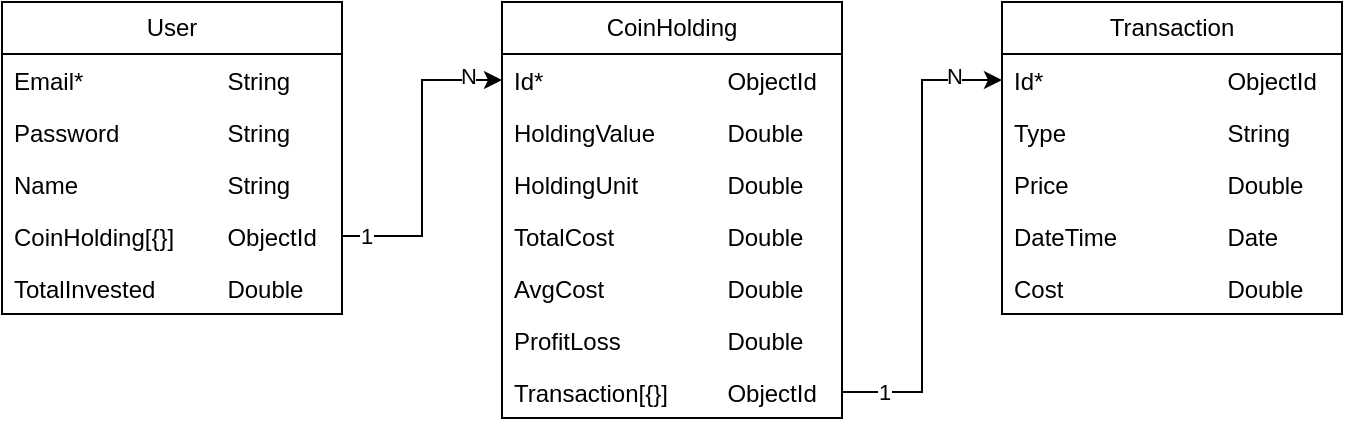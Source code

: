 <mxfile version="24.7.5" pages="2">
  <diagram name="database" id="_4Pdv6bVFEky_Y5m1cdI">
    <mxGraphModel dx="1434" dy="836" grid="1" gridSize="10" guides="1" tooltips="1" connect="1" arrows="1" fold="1" page="1" pageScale="1" pageWidth="850" pageHeight="1100" math="0" shadow="0">
      <root>
        <mxCell id="0" />
        <mxCell id="1" parent="0" />
        <mxCell id="v_em0j9-qU_CIVtAfDKQ-2" value="User" style="swimlane;fontStyle=0;childLayout=stackLayout;horizontal=1;startSize=26;fillColor=none;horizontalStack=0;resizeParent=1;resizeParentMax=0;resizeLast=0;collapsible=1;marginBottom=0;whiteSpace=wrap;html=1;" parent="1" vertex="1">
          <mxGeometry x="40" y="20" width="170" height="156" as="geometry">
            <mxRectangle x="40" y="20" width="70" height="30" as="alternateBounds" />
          </mxGeometry>
        </mxCell>
        <mxCell id="v_em0j9-qU_CIVtAfDKQ-4" value="Email*&lt;span style=&quot;white-space: pre;&quot;&gt;&#x9;&lt;/span&gt;&lt;span style=&quot;white-space: pre;&quot;&gt;&#x9;&lt;/span&gt;&lt;span style=&quot;white-space: pre;&quot;&gt;&#x9;&lt;/span&gt;String" style="text;strokeColor=none;fillColor=none;align=left;verticalAlign=top;spacingLeft=4;spacingRight=4;overflow=hidden;rotatable=0;points=[[0,0.5],[1,0.5]];portConstraint=eastwest;whiteSpace=wrap;html=1;" parent="v_em0j9-qU_CIVtAfDKQ-2" vertex="1">
          <mxGeometry y="26" width="170" height="26" as="geometry" />
        </mxCell>
        <mxCell id="v_em0j9-qU_CIVtAfDKQ-5" value="Password&lt;span style=&quot;white-space: pre;&quot;&gt;&#x9;&lt;/span&gt;&lt;span style=&quot;white-space: pre;&quot;&gt;&#x9;&lt;/span&gt;String" style="text;strokeColor=none;fillColor=none;align=left;verticalAlign=top;spacingLeft=4;spacingRight=4;overflow=hidden;rotatable=0;points=[[0,0.5],[1,0.5]];portConstraint=eastwest;whiteSpace=wrap;html=1;" parent="v_em0j9-qU_CIVtAfDKQ-2" vertex="1">
          <mxGeometry y="52" width="170" height="26" as="geometry" />
        </mxCell>
        <mxCell id="v_em0j9-qU_CIVtAfDKQ-6" value="Name&lt;span style=&quot;white-space: pre;&quot;&gt;&#x9;&lt;/span&gt;&lt;span style=&quot;white-space: pre;&quot;&gt;&#x9;&lt;/span&gt;&lt;span style=&quot;white-space: pre;&quot;&gt;&#x9;&lt;/span&gt;String" style="text;strokeColor=none;fillColor=none;align=left;verticalAlign=top;spacingLeft=4;spacingRight=4;overflow=hidden;rotatable=0;points=[[0,0.5],[1,0.5]];portConstraint=eastwest;whiteSpace=wrap;html=1;" parent="v_em0j9-qU_CIVtAfDKQ-2" vertex="1">
          <mxGeometry y="78" width="170" height="26" as="geometry" />
        </mxCell>
        <mxCell id="v_em0j9-qU_CIVtAfDKQ-7" value="CoinHolding[{}]&lt;span style=&quot;white-space: pre;&quot;&gt;&#x9;&lt;/span&gt;ObjectId" style="text;strokeColor=none;fillColor=none;align=left;verticalAlign=top;spacingLeft=4;spacingRight=4;overflow=hidden;rotatable=0;points=[[0,0.5],[1,0.5]];portConstraint=eastwest;whiteSpace=wrap;html=1;" parent="v_em0j9-qU_CIVtAfDKQ-2" vertex="1">
          <mxGeometry y="104" width="170" height="26" as="geometry" />
        </mxCell>
        <mxCell id="v_em0j9-qU_CIVtAfDKQ-32" value="TotalInvested&lt;span style=&quot;white-space: pre;&quot;&gt;&#x9;&lt;/span&gt;&lt;span style=&quot;white-space: pre;&quot;&gt;&#x9;&lt;/span&gt;Double" style="text;strokeColor=none;fillColor=none;align=left;verticalAlign=top;spacingLeft=4;spacingRight=4;overflow=hidden;rotatable=0;points=[[0,0.5],[1,0.5]];portConstraint=eastwest;whiteSpace=wrap;html=1;" parent="v_em0j9-qU_CIVtAfDKQ-2" vertex="1">
          <mxGeometry y="130" width="170" height="26" as="geometry" />
        </mxCell>
        <mxCell id="v_em0j9-qU_CIVtAfDKQ-8" value="CoinHolding" style="swimlane;fontStyle=0;childLayout=stackLayout;horizontal=1;startSize=26;fillColor=none;horizontalStack=0;resizeParent=1;resizeParentMax=0;resizeLast=0;collapsible=1;marginBottom=0;whiteSpace=wrap;html=1;" parent="1" vertex="1">
          <mxGeometry x="290" y="20" width="170" height="208" as="geometry">
            <mxRectangle x="40" y="20" width="70" height="30" as="alternateBounds" />
          </mxGeometry>
        </mxCell>
        <mxCell id="v_em0j9-qU_CIVtAfDKQ-9" value="Id*&lt;span style=&quot;white-space: pre;&quot;&gt;&#x9;&lt;/span&gt;&lt;span style=&quot;white-space: pre;&quot;&gt;&#x9;&lt;/span&gt;&lt;span style=&quot;white-space: pre;&quot;&gt;&#x9;&lt;/span&gt;&lt;span style=&quot;white-space: pre;&quot;&gt;&#x9;&lt;/span&gt;ObjectId" style="text;strokeColor=none;fillColor=none;align=left;verticalAlign=top;spacingLeft=4;spacingRight=4;overflow=hidden;rotatable=0;points=[[0,0.5],[1,0.5]];portConstraint=eastwest;whiteSpace=wrap;html=1;" parent="v_em0j9-qU_CIVtAfDKQ-8" vertex="1">
          <mxGeometry y="26" width="170" height="26" as="geometry" />
        </mxCell>
        <mxCell id="v_em0j9-qU_CIVtAfDKQ-13" value="HoldingValue&lt;span style=&quot;white-space: pre;&quot;&gt;&#x9;&lt;/span&gt;&lt;span style=&quot;white-space: pre;&quot;&gt;&#x9;&lt;/span&gt;Double" style="text;strokeColor=none;fillColor=none;align=left;verticalAlign=top;spacingLeft=4;spacingRight=4;overflow=hidden;rotatable=0;points=[[0,0.5],[1,0.5]];portConstraint=eastwest;whiteSpace=wrap;html=1;" parent="v_em0j9-qU_CIVtAfDKQ-8" vertex="1">
          <mxGeometry y="52" width="170" height="26" as="geometry" />
        </mxCell>
        <mxCell id="v_em0j9-qU_CIVtAfDKQ-14" value="HoldingUnit&lt;span style=&quot;white-space: pre;&quot;&gt;&#x9;&lt;/span&gt;&lt;span style=&quot;white-space: pre;&quot;&gt;&#x9;&lt;/span&gt;Double" style="text;strokeColor=none;fillColor=none;align=left;verticalAlign=top;spacingLeft=4;spacingRight=4;overflow=hidden;rotatable=0;points=[[0,0.5],[1,0.5]];portConstraint=eastwest;whiteSpace=wrap;html=1;" parent="v_em0j9-qU_CIVtAfDKQ-8" vertex="1">
          <mxGeometry y="78" width="170" height="26" as="geometry" />
        </mxCell>
        <mxCell id="v_em0j9-qU_CIVtAfDKQ-17" value="TotalCost&lt;span style=&quot;white-space: pre;&quot;&gt;&#x9;&lt;/span&gt;&lt;span style=&quot;white-space: pre;&quot;&gt;&#x9;&lt;/span&gt;&lt;span style=&quot;white-space: pre;&quot;&gt;&#x9;&lt;/span&gt;Double" style="text;strokeColor=none;fillColor=none;align=left;verticalAlign=top;spacingLeft=4;spacingRight=4;overflow=hidden;rotatable=0;points=[[0,0.5],[1,0.5]];portConstraint=eastwest;whiteSpace=wrap;html=1;" parent="v_em0j9-qU_CIVtAfDKQ-8" vertex="1">
          <mxGeometry y="104" width="170" height="26" as="geometry" />
        </mxCell>
        <mxCell id="v_em0j9-qU_CIVtAfDKQ-16" value="AvgCost&lt;span style=&quot;white-space: pre;&quot;&gt;&#x9;&lt;/span&gt;&lt;span style=&quot;white-space: pre;&quot;&gt;&#x9;&lt;/span&gt;&lt;span style=&quot;white-space: pre;&quot;&gt;&#x9;&lt;/span&gt;Double" style="text;strokeColor=none;fillColor=none;align=left;verticalAlign=top;spacingLeft=4;spacingRight=4;overflow=hidden;rotatable=0;points=[[0,0.5],[1,0.5]];portConstraint=eastwest;whiteSpace=wrap;html=1;" parent="v_em0j9-qU_CIVtAfDKQ-8" vertex="1">
          <mxGeometry y="130" width="170" height="26" as="geometry" />
        </mxCell>
        <mxCell id="v_em0j9-qU_CIVtAfDKQ-15" value="ProfitLoss&lt;span style=&quot;white-space: pre;&quot;&gt;&#x9;&lt;/span&gt;&lt;span style=&quot;white-space: pre;&quot;&gt;&#x9;&lt;/span&gt;Double" style="text;strokeColor=none;fillColor=none;align=left;verticalAlign=top;spacingLeft=4;spacingRight=4;overflow=hidden;rotatable=0;points=[[0,0.5],[1,0.5]];portConstraint=eastwest;whiteSpace=wrap;html=1;" parent="v_em0j9-qU_CIVtAfDKQ-8" vertex="1">
          <mxGeometry y="156" width="170" height="26" as="geometry" />
        </mxCell>
        <mxCell id="v_em0j9-qU_CIVtAfDKQ-18" value="Transaction[{}]&lt;span style=&quot;white-space: pre;&quot;&gt;&#x9;&lt;/span&gt;&lt;span style=&quot;white-space: pre;&quot;&gt;&#x9;&lt;/span&gt;ObjectId" style="text;strokeColor=none;fillColor=none;align=left;verticalAlign=top;spacingLeft=4;spacingRight=4;overflow=hidden;rotatable=0;points=[[0,0.5],[1,0.5]];portConstraint=eastwest;whiteSpace=wrap;html=1;" parent="v_em0j9-qU_CIVtAfDKQ-8" vertex="1">
          <mxGeometry y="182" width="170" height="26" as="geometry" />
        </mxCell>
        <mxCell id="v_em0j9-qU_CIVtAfDKQ-19" style="edgeStyle=orthogonalEdgeStyle;rounded=0;orthogonalLoop=1;jettySize=auto;html=1;exitX=1;exitY=0.5;exitDx=0;exitDy=0;entryX=0;entryY=0.5;entryDx=0;entryDy=0;" parent="1" source="v_em0j9-qU_CIVtAfDKQ-7" target="v_em0j9-qU_CIVtAfDKQ-9" edge="1">
          <mxGeometry relative="1" as="geometry" />
        </mxCell>
        <mxCell id="v_em0j9-qU_CIVtAfDKQ-20" value="1" style="edgeLabel;html=1;align=center;verticalAlign=middle;resizable=0;points=[];" parent="v_em0j9-qU_CIVtAfDKQ-19" vertex="1" connectable="0">
          <mxGeometry x="-0.854" y="3" relative="1" as="geometry">
            <mxPoint y="3" as="offset" />
          </mxGeometry>
        </mxCell>
        <mxCell id="v_em0j9-qU_CIVtAfDKQ-21" value="N" style="edgeLabel;html=1;align=center;verticalAlign=middle;resizable=0;points=[];" parent="v_em0j9-qU_CIVtAfDKQ-19" vertex="1" connectable="0">
          <mxGeometry x="0.716" y="2" relative="1" as="geometry">
            <mxPoint x="5" as="offset" />
          </mxGeometry>
        </mxCell>
        <mxCell id="v_em0j9-qU_CIVtAfDKQ-22" value="Transaction" style="swimlane;fontStyle=0;childLayout=stackLayout;horizontal=1;startSize=26;fillColor=none;horizontalStack=0;resizeParent=1;resizeParentMax=0;resizeLast=0;collapsible=1;marginBottom=0;whiteSpace=wrap;html=1;" parent="1" vertex="1">
          <mxGeometry x="540" y="20" width="170" height="156" as="geometry" />
        </mxCell>
        <mxCell id="v_em0j9-qU_CIVtAfDKQ-23" value="Id*&lt;span style=&quot;white-space: pre;&quot;&gt;&#x9;&lt;/span&gt;&lt;span style=&quot;white-space: pre;&quot;&gt;&#x9;&lt;/span&gt;&lt;span style=&quot;white-space: pre;&quot;&gt;&#x9;&lt;span style=&quot;white-space: pre;&quot;&gt;&#x9;&lt;/span&gt;ObjectId&lt;/span&gt;" style="text;strokeColor=none;fillColor=none;align=left;verticalAlign=top;spacingLeft=4;spacingRight=4;overflow=hidden;rotatable=0;points=[[0,0.5],[1,0.5]];portConstraint=eastwest;whiteSpace=wrap;html=1;" parent="v_em0j9-qU_CIVtAfDKQ-22" vertex="1">
          <mxGeometry y="26" width="170" height="26" as="geometry" />
        </mxCell>
        <mxCell id="v_em0j9-qU_CIVtAfDKQ-24" value="Type&lt;span style=&quot;white-space: pre;&quot;&gt;&#x9;&lt;/span&gt;&lt;span style=&quot;white-space: pre;&quot;&gt;&#x9;&lt;/span&gt;&lt;span style=&quot;white-space: pre;&quot;&gt;&#x9;&lt;/span&gt;String" style="text;strokeColor=none;fillColor=none;align=left;verticalAlign=top;spacingLeft=4;spacingRight=4;overflow=hidden;rotatable=0;points=[[0,0.5],[1,0.5]];portConstraint=eastwest;whiteSpace=wrap;html=1;" parent="v_em0j9-qU_CIVtAfDKQ-22" vertex="1">
          <mxGeometry y="52" width="170" height="26" as="geometry" />
        </mxCell>
        <mxCell id="v_em0j9-qU_CIVtAfDKQ-25" value="Price&lt;span style=&quot;white-space: pre;&quot;&gt;&#x9;&lt;/span&gt;&lt;span style=&quot;white-space: pre;&quot;&gt;&#x9;&lt;/span&gt;&lt;span style=&quot;white-space: pre;&quot;&gt;&#x9;&lt;/span&gt;Double" style="text;strokeColor=none;fillColor=none;align=left;verticalAlign=top;spacingLeft=4;spacingRight=4;overflow=hidden;rotatable=0;points=[[0,0.5],[1,0.5]];portConstraint=eastwest;whiteSpace=wrap;html=1;" parent="v_em0j9-qU_CIVtAfDKQ-22" vertex="1">
          <mxGeometry y="78" width="170" height="26" as="geometry" />
        </mxCell>
        <mxCell id="v_em0j9-qU_CIVtAfDKQ-28" value="DateTime&lt;span style=&quot;white-space: pre;&quot;&gt;&#x9;&lt;/span&gt;&lt;span style=&quot;white-space: pre;&quot;&gt;&#x9;&lt;/span&gt;&lt;span style=&quot;white-space: pre;&quot;&gt;&#x9;&lt;/span&gt;Date" style="text;strokeColor=none;fillColor=none;align=left;verticalAlign=top;spacingLeft=4;spacingRight=4;overflow=hidden;rotatable=0;points=[[0,0.5],[1,0.5]];portConstraint=eastwest;whiteSpace=wrap;html=1;" parent="v_em0j9-qU_CIVtAfDKQ-22" vertex="1">
          <mxGeometry y="104" width="170" height="26" as="geometry" />
        </mxCell>
        <mxCell id="v_em0j9-qU_CIVtAfDKQ-27" value="Cost&lt;span style=&quot;white-space: pre;&quot;&gt;&#x9;&lt;/span&gt;&lt;span style=&quot;white-space: pre;&quot;&gt;&#x9;&lt;/span&gt;&lt;span style=&quot;white-space: pre;&quot;&gt;&#x9;&lt;/span&gt;&lt;span style=&quot;white-space: pre;&quot;&gt;&#x9;&lt;/span&gt;Double" style="text;strokeColor=none;fillColor=none;align=left;verticalAlign=top;spacingLeft=4;spacingRight=4;overflow=hidden;rotatable=0;points=[[0,0.5],[1,0.5]];portConstraint=eastwest;whiteSpace=wrap;html=1;" parent="v_em0j9-qU_CIVtAfDKQ-22" vertex="1">
          <mxGeometry y="130" width="170" height="26" as="geometry" />
        </mxCell>
        <mxCell id="v_em0j9-qU_CIVtAfDKQ-29" style="edgeStyle=orthogonalEdgeStyle;rounded=0;orthogonalLoop=1;jettySize=auto;html=1;exitX=1;exitY=0.5;exitDx=0;exitDy=0;entryX=0;entryY=0.5;entryDx=0;entryDy=0;" parent="1" source="v_em0j9-qU_CIVtAfDKQ-18" target="v_em0j9-qU_CIVtAfDKQ-23" edge="1">
          <mxGeometry relative="1" as="geometry" />
        </mxCell>
        <mxCell id="v_em0j9-qU_CIVtAfDKQ-30" value="1" style="edgeLabel;html=1;align=center;verticalAlign=middle;resizable=0;points=[];" parent="v_em0j9-qU_CIVtAfDKQ-29" vertex="1" connectable="0">
          <mxGeometry x="-0.827" relative="1" as="geometry">
            <mxPoint as="offset" />
          </mxGeometry>
        </mxCell>
        <mxCell id="v_em0j9-qU_CIVtAfDKQ-31" value="N" style="edgeLabel;html=1;align=center;verticalAlign=middle;resizable=0;points=[];" parent="v_em0j9-qU_CIVtAfDKQ-29" vertex="1" connectable="0">
          <mxGeometry x="0.795" y="2" relative="1" as="geometry">
            <mxPoint as="offset" />
          </mxGeometry>
        </mxCell>
      </root>
    </mxGraphModel>
  </diagram>
  <diagram id="QF9IWLoaMlFSEecvju_Z" name="Authentication and Authorization">
    <mxGraphModel dx="1195" dy="697" grid="1" gridSize="10" guides="1" tooltips="1" connect="1" arrows="1" fold="1" page="1" pageScale="1" pageWidth="850" pageHeight="1100" math="0" shadow="0">
      <root>
        <mxCell id="0" />
        <mxCell id="1" parent="0" />
        <mxCell id="D1fy346i7m5_XP-VBtUc-114" value="" style="rounded=0;whiteSpace=wrap;html=1;labelBackgroundColor=none;labelBorderColor=none;textShadow=0;fillColor=#f5f7fd;" vertex="1" parent="1">
          <mxGeometry width="850" height="520" as="geometry" />
        </mxCell>
        <mxCell id="D1fy346i7m5_XP-VBtUc-8" value="" style="endArrow=none;dashed=1;html=1;rounded=0;" edge="1" parent="1" source="D1fy346i7m5_XP-VBtUc-19">
          <mxGeometry width="50" height="50" relative="1" as="geometry">
            <mxPoint x="275" y="385" as="sourcePoint" />
            <mxPoint x="274.66" y="75" as="targetPoint" />
          </mxGeometry>
        </mxCell>
        <mxCell id="D1fy346i7m5_XP-VBtUc-12" value="Client (ReactJS)" style="rounded=0;whiteSpace=wrap;html=1;" vertex="1" parent="1">
          <mxGeometry x="225" y="35" width="100" height="40" as="geometry" />
        </mxCell>
        <mxCell id="D1fy346i7m5_XP-VBtUc-15" value="" style="endArrow=none;dashed=1;html=1;rounded=0;" edge="1" parent="1" source="D1fy346i7m5_XP-VBtUc-32">
          <mxGeometry width="50" height="50" relative="1" as="geometry">
            <mxPoint x="475" y="385" as="sourcePoint" />
            <mxPoint x="474.66" y="75" as="targetPoint" />
          </mxGeometry>
        </mxCell>
        <mxCell id="D1fy346i7m5_XP-VBtUc-16" value="Server (NodeJS)" style="rounded=0;whiteSpace=wrap;html=1;" vertex="1" parent="1">
          <mxGeometry x="425" y="35" width="100" height="40" as="geometry" />
        </mxCell>
        <mxCell id="D1fy346i7m5_XP-VBtUc-17" value="" style="endArrow=none;dashed=1;html=1;rounded=0;" edge="1" parent="1" source="D1fy346i7m5_XP-VBtUc-38">
          <mxGeometry width="50" height="50" relative="1" as="geometry">
            <mxPoint x="675" y="385" as="sourcePoint" />
            <mxPoint x="674.66" y="75" as="targetPoint" />
          </mxGeometry>
        </mxCell>
        <mxCell id="D1fy346i7m5_XP-VBtUc-18" value="Database (MongoDB)" style="rounded=0;whiteSpace=wrap;html=1;" vertex="1" parent="1">
          <mxGeometry x="625" y="35" width="100" height="40" as="geometry" />
        </mxCell>
        <mxCell id="D1fy346i7m5_XP-VBtUc-20" value="" style="endArrow=none;dashed=1;html=1;rounded=0;" edge="1" parent="1" target="D1fy346i7m5_XP-VBtUc-19">
          <mxGeometry width="50" height="50" relative="1" as="geometry">
            <mxPoint x="275" y="385" as="sourcePoint" />
            <mxPoint x="274.66" y="75" as="targetPoint" />
          </mxGeometry>
        </mxCell>
        <mxCell id="D1fy346i7m5_XP-VBtUc-35" style="edgeStyle=orthogonalEdgeStyle;rounded=0;orthogonalLoop=1;jettySize=auto;html=1;exitX=1;exitY=0.25;exitDx=0;exitDy=0;entryX=0;entryY=0;entryDx=0;entryDy=0;" edge="1" parent="1" source="D1fy346i7m5_XP-VBtUc-19" target="D1fy346i7m5_XP-VBtUc-32">
          <mxGeometry relative="1" as="geometry">
            <Array as="points">
              <mxPoint x="415" y="125" />
              <mxPoint x="415" y="125" />
            </Array>
          </mxGeometry>
        </mxCell>
        <mxCell id="D1fy346i7m5_XP-VBtUc-19" value="" style="rounded=0;whiteSpace=wrap;html=1;" vertex="1" parent="1">
          <mxGeometry x="265" y="105" width="20" height="340" as="geometry" />
        </mxCell>
        <mxCell id="D1fy346i7m5_XP-VBtUc-21" value="" style="endArrow=classic;html=1;rounded=0;" edge="1" parent="1">
          <mxGeometry width="50" height="50" relative="1" as="geometry">
            <mxPoint x="120" y="105" as="sourcePoint" />
            <mxPoint x="265" y="105" as="targetPoint" />
          </mxGeometry>
        </mxCell>
        <mxCell id="D1fy346i7m5_XP-VBtUc-33" value="" style="endArrow=none;dashed=1;html=1;rounded=0;" edge="1" parent="1" source="D1fy346i7m5_XP-VBtUc-69" target="D1fy346i7m5_XP-VBtUc-32">
          <mxGeometry width="50" height="50" relative="1" as="geometry">
            <mxPoint x="475" y="385" as="sourcePoint" />
            <mxPoint x="474.66" y="75" as="targetPoint" />
          </mxGeometry>
        </mxCell>
        <mxCell id="D1fy346i7m5_XP-VBtUc-40" style="edgeStyle=orthogonalEdgeStyle;rounded=0;orthogonalLoop=1;jettySize=auto;html=1;exitX=1;exitY=0.25;exitDx=0;exitDy=0;entryX=0;entryY=0;entryDx=0;entryDy=0;" edge="1" parent="1" source="D1fy346i7m5_XP-VBtUc-32" target="D1fy346i7m5_XP-VBtUc-38">
          <mxGeometry relative="1" as="geometry">
            <Array as="points">
              <mxPoint x="625" y="145" />
              <mxPoint x="625" y="145" />
            </Array>
          </mxGeometry>
        </mxCell>
        <mxCell id="D1fy346i7m5_XP-VBtUc-32" value="" style="rounded=0;whiteSpace=wrap;html=1;" vertex="1" parent="1">
          <mxGeometry x="465" y="125" width="20" height="50" as="geometry" />
        </mxCell>
        <mxCell id="D1fy346i7m5_XP-VBtUc-39" value="" style="endArrow=none;dashed=1;html=1;rounded=0;" edge="1" parent="1" target="D1fy346i7m5_XP-VBtUc-38">
          <mxGeometry width="50" height="50" relative="1" as="geometry">
            <mxPoint x="675" y="385" as="sourcePoint" />
            <mxPoint x="674.66" y="75" as="targetPoint" />
          </mxGeometry>
        </mxCell>
        <mxCell id="D1fy346i7m5_XP-VBtUc-71" style="edgeStyle=orthogonalEdgeStyle;rounded=0;orthogonalLoop=1;jettySize=auto;html=1;exitX=0.064;exitY=0.91;exitDx=0;exitDy=0;exitPerimeter=0;dashed=1;" edge="1" parent="1" source="D1fy346i7m5_XP-VBtUc-38">
          <mxGeometry relative="1" as="geometry">
            <mxPoint x="486" y="244" as="targetPoint" />
            <Array as="points">
              <mxPoint x="486" y="244" />
            </Array>
          </mxGeometry>
        </mxCell>
        <mxCell id="D1fy346i7m5_XP-VBtUc-38" value="" style="rounded=0;whiteSpace=wrap;html=1;" vertex="1" parent="1">
          <mxGeometry x="665" y="145" width="20" height="300" as="geometry" />
        </mxCell>
        <mxCell id="D1fy346i7m5_XP-VBtUc-42" value="findOne(email)" style="text;html=1;align=center;verticalAlign=middle;whiteSpace=wrap;rounded=0;" vertex="1" parent="1">
          <mxGeometry x="525" y="125" width="110" height="20" as="geometry" />
        </mxCell>
        <mxCell id="D1fy346i7m5_XP-VBtUc-43" value="POST /register" style="text;html=1;align=center;verticalAlign=middle;whiteSpace=wrap;rounded=0;" vertex="1" parent="1">
          <mxGeometry x="335" y="95" width="90" height="30" as="geometry" />
        </mxCell>
        <mxCell id="D1fy346i7m5_XP-VBtUc-70" value="" style="endArrow=none;dashed=1;html=1;rounded=0;" edge="1" parent="1" target="D1fy346i7m5_XP-VBtUc-69">
          <mxGeometry width="50" height="50" relative="1" as="geometry">
            <mxPoint x="475" y="385" as="sourcePoint" />
            <mxPoint x="475" y="175" as="targetPoint" />
          </mxGeometry>
        </mxCell>
        <mxCell id="D1fy346i7m5_XP-VBtUc-69" value="" style="rounded=0;whiteSpace=wrap;html=1;" vertex="1" parent="1">
          <mxGeometry x="465" y="225" width="20" height="220" as="geometry" />
        </mxCell>
        <mxCell id="D1fy346i7m5_XP-VBtUc-72" value="null" style="text;html=1;align=center;verticalAlign=middle;whiteSpace=wrap;rounded=0;" vertex="1" parent="1">
          <mxGeometry x="518.75" y="218" width="112.5" height="30" as="geometry" />
        </mxCell>
        <mxCell id="D1fy346i7m5_XP-VBtUc-77" value="alt" style="shape=umlFrame;whiteSpace=wrap;html=1;pointerEvents=0;" vertex="1" parent="1">
          <mxGeometry x="120" y="205" width="625" height="270" as="geometry" />
        </mxCell>
        <mxCell id="D1fy346i7m5_XP-VBtUc-83" value="create(email)" style="text;html=1;align=center;verticalAlign=middle;whiteSpace=wrap;rounded=0;" vertex="1" parent="1">
          <mxGeometry x="525" y="250" width="100" height="30" as="geometry" />
        </mxCell>
        <mxCell id="D1fy346i7m5_XP-VBtUc-84" style="edgeStyle=orthogonalEdgeStyle;rounded=0;orthogonalLoop=1;jettySize=auto;html=1;exitX=1.007;exitY=0.642;exitDx=0;exitDy=0;exitPerimeter=0;" edge="1" parent="1" source="D1fy346i7m5_XP-VBtUc-38">
          <mxGeometry relative="1" as="geometry">
            <mxPoint x="685" y="305" as="targetPoint" />
            <Array as="points">
              <mxPoint x="705" y="280" />
              <mxPoint x="705" y="305" />
              <mxPoint x="685" y="305" />
            </Array>
          </mxGeometry>
        </mxCell>
        <mxCell id="D1fy346i7m5_XP-VBtUc-85" value="save()" style="text;html=1;align=center;verticalAlign=middle;whiteSpace=wrap;rounded=0;" vertex="1" parent="1">
          <mxGeometry x="703" y="275" width="45" height="30" as="geometry" />
        </mxCell>
        <mxCell id="D1fy346i7m5_XP-VBtUc-88" value="success" style="text;html=1;align=center;verticalAlign=middle;whiteSpace=wrap;rounded=0;" vertex="1" parent="1">
          <mxGeometry x="525" y="295" width="100" height="30" as="geometry" />
        </mxCell>
        <mxCell id="D1fy346i7m5_XP-VBtUc-90" value="success" style="text;html=1;align=center;verticalAlign=middle;whiteSpace=wrap;rounded=0;" vertex="1" parent="1">
          <mxGeometry x="325" y="305" width="100" height="30" as="geometry" />
        </mxCell>
        <mxCell id="D1fy346i7m5_XP-VBtUc-91" value="" style="endArrow=none;dashed=1;html=1;rounded=0;exitX=0.001;exitY=0.513;exitDx=0;exitDy=0;exitPerimeter=0;entryX=0.999;entryY=0.515;entryDx=0;entryDy=0;entryPerimeter=0;" edge="1" parent="1" source="D1fy346i7m5_XP-VBtUc-77" target="D1fy346i7m5_XP-VBtUc-77">
          <mxGeometry width="50" height="50" relative="1" as="geometry">
            <mxPoint x="255" y="395" as="sourcePoint" />
            <mxPoint x="305" y="345" as="targetPoint" />
            <Array as="points">
              <mxPoint x="470" y="345" />
            </Array>
          </mxGeometry>
        </mxCell>
        <mxCell id="D1fy346i7m5_XP-VBtUc-95" style="edgeStyle=orthogonalEdgeStyle;rounded=0;orthogonalLoop=1;jettySize=auto;html=1;dashed=1;" edge="1" parent="1">
          <mxGeometry relative="1" as="geometry">
            <mxPoint x="665" y="321" as="sourcePoint" />
            <mxPoint x="485" y="321" as="targetPoint" />
            <Array as="points">
              <mxPoint x="665" y="321" />
              <mxPoint x="575" y="321" />
            </Array>
          </mxGeometry>
        </mxCell>
        <mxCell id="D1fy346i7m5_XP-VBtUc-96" style="edgeStyle=orthogonalEdgeStyle;rounded=0;orthogonalLoop=1;jettySize=auto;html=1;dashed=1;" edge="1" parent="1">
          <mxGeometry relative="1" as="geometry">
            <mxPoint x="466" y="329.71" as="sourcePoint" />
            <mxPoint x="285" y="330" as="targetPoint" />
            <Array as="points">
              <mxPoint x="466" y="329.71" />
              <mxPoint x="376" y="329.71" />
            </Array>
          </mxGeometry>
        </mxCell>
        <mxCell id="D1fy346i7m5_XP-VBtUc-98" style="edgeStyle=orthogonalEdgeStyle;rounded=0;orthogonalLoop=1;jettySize=auto;html=1;dashed=1;" edge="1" parent="1">
          <mxGeometry relative="1" as="geometry">
            <mxPoint x="665" y="380" as="sourcePoint" />
            <mxPoint x="485" y="380" as="targetPoint" />
            <Array as="points">
              <mxPoint x="665" y="380" />
              <mxPoint x="575" y="380" />
            </Array>
          </mxGeometry>
        </mxCell>
        <mxCell id="D1fy346i7m5_XP-VBtUc-99" value="Email exists" style="text;html=1;align=center;verticalAlign=middle;whiteSpace=wrap;rounded=0;" vertex="1" parent="1">
          <mxGeometry x="525" y="355" width="100" height="30" as="geometry" />
        </mxCell>
        <mxCell id="D1fy346i7m5_XP-VBtUc-100" style="edgeStyle=orthogonalEdgeStyle;rounded=0;orthogonalLoop=1;jettySize=auto;html=1;exitX=0.981;exitY=0.215;exitDx=0;exitDy=0;exitPerimeter=0;entryX=-0.043;entryY=0.423;entryDx=0;entryDy=0;entryPerimeter=0;" edge="1" parent="1" source="D1fy346i7m5_XP-VBtUc-69" target="D1fy346i7m5_XP-VBtUc-38">
          <mxGeometry relative="1" as="geometry">
            <mxPoint x="660" y="267" as="targetPoint" />
          </mxGeometry>
        </mxCell>
        <mxCell id="D1fy346i7m5_XP-VBtUc-103" style="edgeStyle=orthogonalEdgeStyle;rounded=0;orthogonalLoop=1;jettySize=auto;html=1;dashed=1;" edge="1" parent="1">
          <mxGeometry relative="1" as="geometry">
            <mxPoint x="465" y="415" as="sourcePoint" />
            <mxPoint x="285" y="415" as="targetPoint" />
            <Array as="points">
              <mxPoint x="465" y="415" />
              <mxPoint x="375" y="415" />
            </Array>
          </mxGeometry>
        </mxCell>
        <mxCell id="D1fy346i7m5_XP-VBtUc-104" value="Error about used email" style="text;html=1;align=center;verticalAlign=middle;whiteSpace=wrap;rounded=0;" vertex="1" parent="1">
          <mxGeometry x="305" y="390" width="140" height="30" as="geometry" />
        </mxCell>
        <mxCell id="D1fy346i7m5_XP-VBtUc-105" value="Enter name, e&lt;span style=&quot;background-color: initial;&quot;&gt;mail,&lt;/span&gt;&lt;div style=&quot;text-wrap: nowrap;&quot;&gt;&lt;span style=&quot;text-wrap: wrap;&quot;&gt;password&lt;/span&gt;&lt;/div&gt;" style="text;html=1;align=center;verticalAlign=middle;whiteSpace=wrap;rounded=0;" vertex="1" parent="1">
          <mxGeometry x="130" y="110" width="120" height="30" as="geometry" />
        </mxCell>
        <mxCell id="D1fy346i7m5_XP-VBtUc-106" value="User" style="shape=umlActor;verticalLabelPosition=bottom;verticalAlign=top;html=1;outlineConnect=0;" vertex="1" parent="1">
          <mxGeometry x="90" y="45" width="30" height="60" as="geometry" />
        </mxCell>
        <mxCell id="D1fy346i7m5_XP-VBtUc-109" value="" style="endArrow=none;dashed=1;html=1;rounded=0;entryX=0.5;entryY=1;entryDx=0;entryDy=0;" edge="1" parent="1" target="D1fy346i7m5_XP-VBtUc-19">
          <mxGeometry width="50" height="50" relative="1" as="geometry">
            <mxPoint x="275" y="485" as="sourcePoint" />
            <mxPoint x="310" y="445" as="targetPoint" />
          </mxGeometry>
        </mxCell>
        <mxCell id="D1fy346i7m5_XP-VBtUc-110" value="" style="endArrow=none;dashed=1;html=1;rounded=0;entryX=0.5;entryY=1;entryDx=0;entryDy=0;" edge="1" parent="1">
          <mxGeometry width="50" height="50" relative="1" as="geometry">
            <mxPoint x="475" y="485" as="sourcePoint" />
            <mxPoint x="475" y="445" as="targetPoint" />
          </mxGeometry>
        </mxCell>
        <mxCell id="D1fy346i7m5_XP-VBtUc-111" value="" style="endArrow=none;dashed=1;html=1;rounded=0;entryX=0.5;entryY=1;entryDx=0;entryDy=0;" edge="1" parent="1">
          <mxGeometry width="50" height="50" relative="1" as="geometry">
            <mxPoint x="674.66" y="485" as="sourcePoint" />
            <mxPoint x="674.66" y="445" as="targetPoint" />
          </mxGeometry>
        </mxCell>
        <mxCell id="D1fy346i7m5_XP-VBtUc-112" value="[Email is unique]" style="text;html=1;align=left;verticalAlign=middle;whiteSpace=wrap;rounded=0;" vertex="1" parent="1">
          <mxGeometry x="120" y="315" width="112.5" height="30" as="geometry" />
        </mxCell>
        <mxCell id="D1fy346i7m5_XP-VBtUc-113" value="[Email was already used]" style="text;html=1;align=left;verticalAlign=middle;whiteSpace=wrap;rounded=0;" vertex="1" parent="1">
          <mxGeometry x="120" y="345" width="142.5" height="30" as="geometry" />
        </mxCell>
        <mxCell id="D1fy346i7m5_XP-VBtUc-116" value="Register" style="rounded=0;whiteSpace=wrap;html=1;" vertex="1" parent="1">
          <mxGeometry width="80" height="40" as="geometry" />
        </mxCell>
      </root>
    </mxGraphModel>
  </diagram>
</mxfile>
